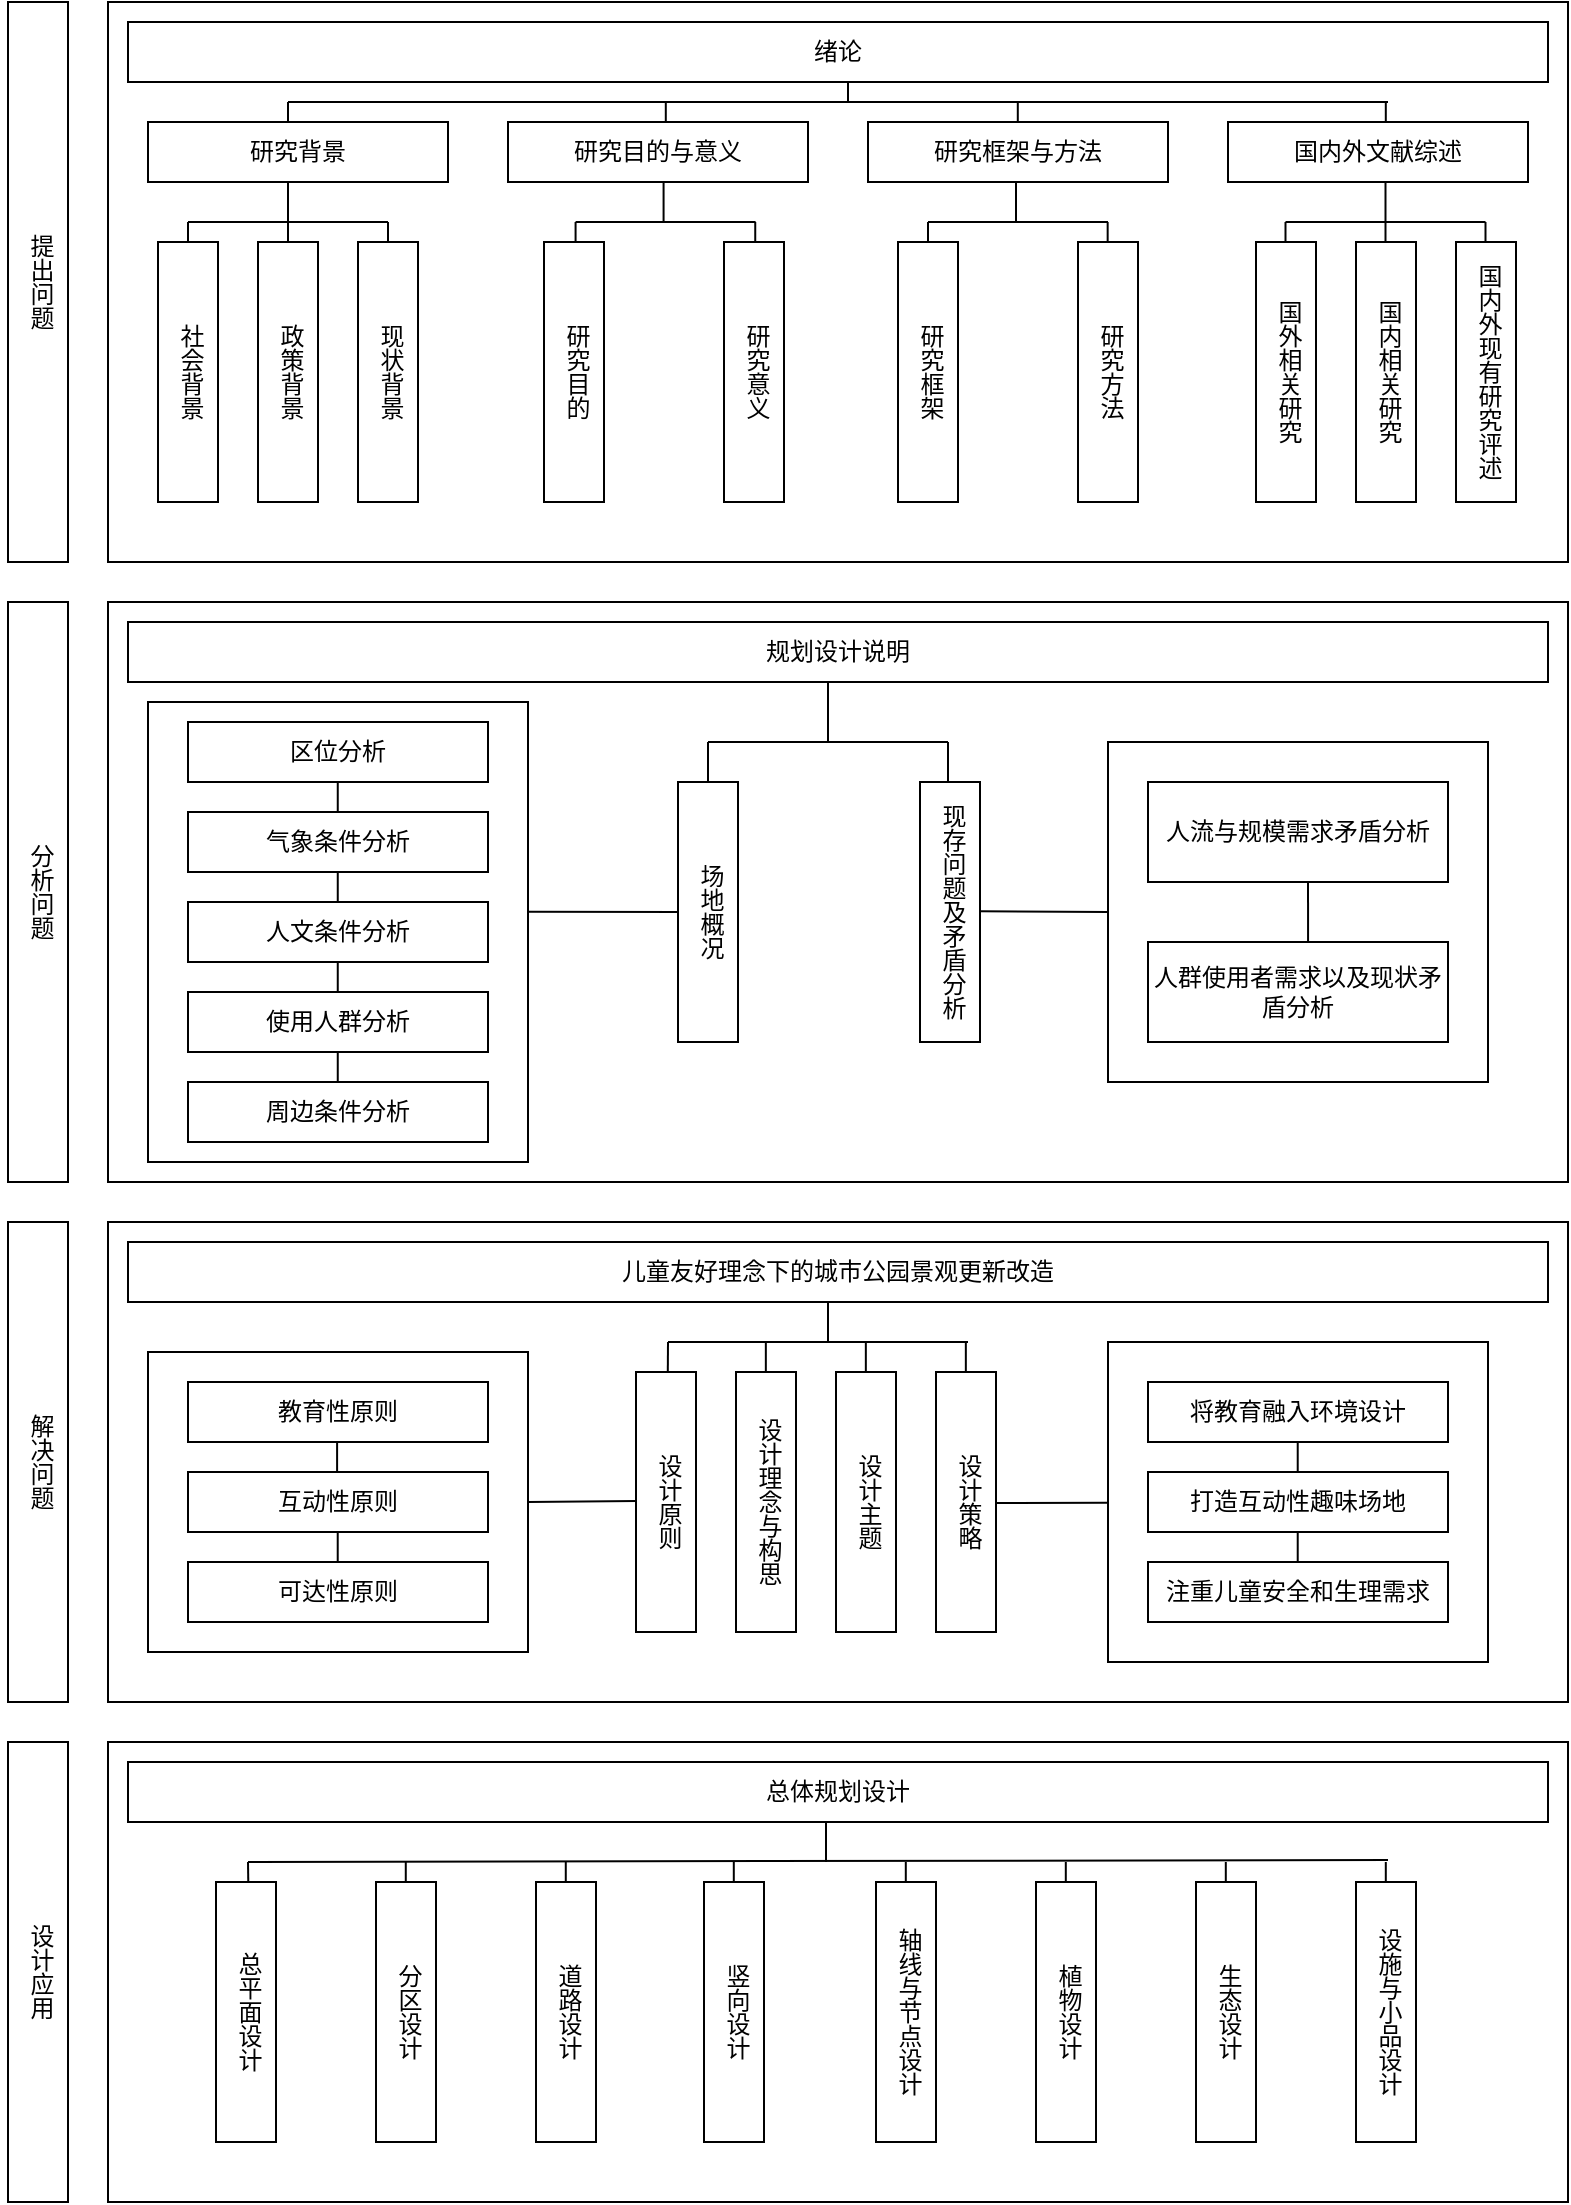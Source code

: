 <mxfile version="24.4.0" type="github">
  <diagram name="第 1 页" id="PGdJFcqWluzx-1N40bFZ">
    <mxGraphModel dx="1635" dy="1147" grid="1" gridSize="10" guides="1" tooltips="1" connect="0" arrows="0" fold="1" page="1" pageScale="1" pageWidth="827" pageHeight="1169" math="0" shadow="0">
      <root>
        <mxCell id="0" />
        <mxCell id="1" parent="0" />
        <mxCell id="4JssBgyCznE4-cOEd2yI-1" value="" style="rounded=0;whiteSpace=wrap;html=1;movable=0;resizable=0;rotatable=0;deletable=0;editable=0;locked=1;connectable=0;" vertex="1" parent="1">
          <mxGeometry x="60" y="60" width="730" height="280" as="geometry" />
        </mxCell>
        <mxCell id="4JssBgyCznE4-cOEd2yI-2" value="&lt;p style=&quot;line-height: 120%;&quot;&gt;&lt;font style=&quot;font-size: 12px;&quot;&gt;提出问题&lt;/font&gt;&lt;/p&gt;" style="rounded=0;whiteSpace=wrap;html=1;textDirection=vertical-rl;" vertex="1" parent="1">
          <mxGeometry x="10" y="60" width="30" height="280" as="geometry" />
        </mxCell>
        <mxCell id="4JssBgyCznE4-cOEd2yI-3" value="绪论" style="rounded=0;whiteSpace=wrap;html=1;" vertex="1" parent="1">
          <mxGeometry x="70" y="70" width="710" height="30" as="geometry" />
        </mxCell>
        <mxCell id="4JssBgyCznE4-cOEd2yI-4" value="研究框架与方法" style="rounded=0;whiteSpace=wrap;html=1;" vertex="1" parent="1">
          <mxGeometry x="440" y="120" width="150" height="30" as="geometry" />
        </mxCell>
        <mxCell id="4JssBgyCznE4-cOEd2yI-5" value="研究背景" style="rounded=0;whiteSpace=wrap;html=1;" vertex="1" parent="1">
          <mxGeometry x="80" y="120" width="150" height="30" as="geometry" />
        </mxCell>
        <mxCell id="4JssBgyCznE4-cOEd2yI-6" value="研究目的与意义" style="rounded=0;whiteSpace=wrap;html=1;" vertex="1" parent="1">
          <mxGeometry x="260" y="120" width="150" height="30" as="geometry" />
        </mxCell>
        <mxCell id="4JssBgyCznE4-cOEd2yI-7" value="国内外文献综述" style="rounded=0;whiteSpace=wrap;html=1;" vertex="1" parent="1">
          <mxGeometry x="620" y="120" width="150" height="30" as="geometry" />
        </mxCell>
        <mxCell id="4JssBgyCznE4-cOEd2yI-8" value="社会背景" style="rounded=0;whiteSpace=wrap;html=1;textDirection=vertical-rl;" vertex="1" parent="1">
          <mxGeometry x="85" y="180" width="30" height="130" as="geometry" />
        </mxCell>
        <mxCell id="4JssBgyCznE4-cOEd2yI-9" value="政策背景" style="rounded=0;whiteSpace=wrap;html=1;textDirection=vertical-rl;" vertex="1" parent="1">
          <mxGeometry x="135" y="180" width="30" height="130" as="geometry" />
        </mxCell>
        <mxCell id="4JssBgyCznE4-cOEd2yI-10" value="现状背景" style="rounded=0;whiteSpace=wrap;html=1;textDirection=vertical-rl;" vertex="1" parent="1">
          <mxGeometry x="185" y="180" width="30" height="130" as="geometry" />
        </mxCell>
        <mxCell id="4JssBgyCznE4-cOEd2yI-11" value="研究目的" style="rounded=0;whiteSpace=wrap;html=1;textDirection=vertical-rl;" vertex="1" parent="1">
          <mxGeometry x="278" y="180" width="30" height="130" as="geometry" />
        </mxCell>
        <mxCell id="4JssBgyCznE4-cOEd2yI-12" value="研究意义" style="rounded=0;whiteSpace=wrap;html=1;textDirection=vertical-rl;" vertex="1" parent="1">
          <mxGeometry x="368" y="180" width="30" height="130" as="geometry" />
        </mxCell>
        <mxCell id="4JssBgyCznE4-cOEd2yI-13" value="研究框架" style="rounded=0;whiteSpace=wrap;html=1;textDirection=vertical-rl;" vertex="1" parent="1">
          <mxGeometry x="455" y="180" width="30" height="130" as="geometry" />
        </mxCell>
        <mxCell id="4JssBgyCznE4-cOEd2yI-14" value="研究方法" style="rounded=0;whiteSpace=wrap;html=1;textDirection=vertical-rl;" vertex="1" parent="1">
          <mxGeometry x="545" y="180" width="30" height="130" as="geometry" />
        </mxCell>
        <mxCell id="4JssBgyCznE4-cOEd2yI-15" value="国外相关研究" style="rounded=0;whiteSpace=wrap;html=1;textDirection=vertical-rl;" vertex="1" parent="1">
          <mxGeometry x="634" y="180" width="30" height="130" as="geometry" />
        </mxCell>
        <mxCell id="4JssBgyCznE4-cOEd2yI-16" value="国内相关研究" style="rounded=0;whiteSpace=wrap;html=1;textDirection=vertical-rl;" vertex="1" parent="1">
          <mxGeometry x="684" y="180" width="30" height="130" as="geometry" />
        </mxCell>
        <mxCell id="4JssBgyCznE4-cOEd2yI-17" value="国内外现有研究评述" style="rounded=0;whiteSpace=wrap;html=1;textDirection=vertical-rl;" vertex="1" parent="1">
          <mxGeometry x="734" y="180" width="30" height="130" as="geometry" />
        </mxCell>
        <mxCell id="4JssBgyCznE4-cOEd2yI-18" value="" style="rounded=0;whiteSpace=wrap;html=1;movable=1;resizable=1;rotatable=1;deletable=1;editable=1;locked=0;connectable=1;" vertex="1" parent="1">
          <mxGeometry x="60" y="360" width="730" height="290" as="geometry" />
        </mxCell>
        <mxCell id="4JssBgyCznE4-cOEd2yI-19" value="&lt;p style=&quot;line-height: 120%;&quot;&gt;&lt;font style=&quot;font-size: 12px;&quot;&gt;分析问题&lt;/font&gt;&lt;/p&gt;" style="rounded=0;whiteSpace=wrap;html=1;textDirection=vertical-rl;" vertex="1" parent="1">
          <mxGeometry x="10" y="360" width="30" height="290" as="geometry" />
        </mxCell>
        <mxCell id="4JssBgyCznE4-cOEd2yI-20" value="规划设计说明" style="rounded=0;whiteSpace=wrap;html=1;" vertex="1" parent="1">
          <mxGeometry x="70" y="370" width="710" height="30" as="geometry" />
        </mxCell>
        <mxCell id="4JssBgyCznE4-cOEd2yI-41" value="" style="rounded=0;whiteSpace=wrap;html=1;movable=0;resizable=0;rotatable=0;deletable=0;editable=0;locked=1;connectable=0;" vertex="1" parent="1">
          <mxGeometry x="560" y="430" width="190" height="170" as="geometry" />
        </mxCell>
        <mxCell id="4JssBgyCznE4-cOEd2yI-21" value="人群使用者需求以及现状矛盾分析" style="rounded=0;whiteSpace=wrap;html=1;" vertex="1" parent="1">
          <mxGeometry x="580" y="530" width="150" height="50" as="geometry" />
        </mxCell>
        <mxCell id="4JssBgyCznE4-cOEd2yI-42" value="" style="rounded=0;whiteSpace=wrap;html=1;movable=1;resizable=1;rotatable=1;deletable=1;editable=1;locked=0;connectable=1;" vertex="1" parent="1">
          <mxGeometry x="80" y="410" width="190" height="230" as="geometry" />
        </mxCell>
        <mxCell id="4JssBgyCznE4-cOEd2yI-22" value="区位分析&lt;span style=&quot;color: rgba(0, 0, 0, 0); font-family: monospace; font-size: 0px; text-align: start; text-wrap: nowrap;&quot;&gt;%3CmxGraphModel%3E%3Croot%3E%3CmxCell%20id%3D%220%22%2F%3E%3CmxCell%20id%3D%221%22%20parent%3D%220%22%2F%3E%3CmxCell%20id%3D%222%22%20value%3D%22%E7%A0%94%E7%A9%B6%E8%83%8C%E6%99%AF%22%20style%3D%22rounded%3D0%3BwhiteSpace%3Dwrap%3Bhtml%3D1%3B%22%20vertex%3D%221%22%20parent%3D%221%22%3E%3CmxGeometry%20x%3D%2280%22%20y%3D%22420%22%20width%3D%22150%22%20height%3D%2230%22%20as%3D%22geometry%22%2F%3E%3C%2FmxCell%3E%3C%2Froot%3E%3C%2FmxGraphModel%3E&lt;/span&gt;" style="rounded=0;whiteSpace=wrap;html=1;" vertex="1" parent="1">
          <mxGeometry x="100" y="420" width="150" height="30" as="geometry" />
        </mxCell>
        <mxCell id="4JssBgyCznE4-cOEd2yI-29" value="场地概况" style="rounded=0;whiteSpace=wrap;html=1;textDirection=vertical-rl;" vertex="1" parent="1">
          <mxGeometry x="345" y="450" width="30" height="130" as="geometry" />
        </mxCell>
        <mxCell id="4JssBgyCznE4-cOEd2yI-30" value="现存问题及矛盾分析" style="rounded=0;whiteSpace=wrap;html=1;textDirection=vertical-rl;" vertex="1" parent="1">
          <mxGeometry x="466" y="450" width="30" height="130" as="geometry" />
        </mxCell>
        <mxCell id="4JssBgyCznE4-cOEd2yI-35" value="人流与规模需求矛盾分析" style="rounded=0;whiteSpace=wrap;html=1;" vertex="1" parent="1">
          <mxGeometry x="580" y="450" width="150" height="50" as="geometry" />
        </mxCell>
        <mxCell id="4JssBgyCznE4-cOEd2yI-36" value="气象条件分析" style="rounded=0;whiteSpace=wrap;html=1;" vertex="1" parent="1">
          <mxGeometry x="100" y="465" width="150" height="30" as="geometry" />
        </mxCell>
        <mxCell id="4JssBgyCznE4-cOEd2yI-37" value="人文条件分析&lt;span style=&quot;color: rgba(0, 0, 0, 0); font-family: monospace; font-size: 0px; text-align: start; text-wrap: nowrap;&quot;&gt;%3CmxGraphModel%3E%3Croot%3E%3CmxCell%20id%3D%220%22%2F%3E%3CmxCell%20id%3D%221%22%20parent%3D%220%22%2F%3E%3CmxCell%20id%3D%222%22%20value%3D%22%E5%8C%BA%E4%BD%8D%E5%88%86%E6%9E%90%26lt%3Bspan%20style%3D%26quot%3Bcolor%3A%20rgba(0%2C%200%2C%200%2C%200)%3B%20font-family%3A%20monospace%3B%20font-size%3A%200px%3B%20text-align%3A%20start%3B%20text-wrap%3A%20nowrap%3B%26quot%3B%26gt%3B%253CmxGraphModel%253E%253Croot%253E%253CmxCell%2520id%253D%25220%2522%252F%253E%253CmxCell%2520id%253D%25221%2522%2520parent%253D%25220%2522%252F%253E%253CmxCell%2520id%253D%25222%2522%2520value%253D%2522%25E7%25A0%2594%25E7%25A9%25B6%25E8%2583%258C%25E6%2599%25AF%2522%2520style%253D%2522rounded%253D0%253BwhiteSpace%253Dwrap%253Bhtml%253D1%253B%2522%2520vertex%253D%25221%2522%2520parent%253D%25221%2522%253E%253CmxGeometry%2520x%253D%252280%2522%2520y%253D%2522420%2522%2520width%253D%2522150%2522%2520height%253D%252230%2522%2520as%253D%2522geometry%2522%252F%253E%253C%252FmxCell%253E%253C%252Froot%253E%253C%252FmxGraphModel%253E%26lt%3B%2Fspan%26gt%3B%22%20style%3D%22rounded%3D0%3BwhiteSpace%3Dwrap%3Bhtml%3D1%3B%22%20vertex%3D%221%22%20parent%3D%221%22%3E%3CmxGeometry%20x%3D%22100%22%20y%3D%22440%22%20width%3D%22150%22%20height%3D%2230%22%20as%3D%22geometry%22%2F%3E%3C%2FmxCell%3E%3C%2Froot%3E%3C%2FmxGraphModel%3E&lt;/span&gt;" style="rounded=0;whiteSpace=wrap;html=1;" vertex="1" parent="1">
          <mxGeometry x="100" y="510" width="150" height="30" as="geometry" />
        </mxCell>
        <mxCell id="4JssBgyCznE4-cOEd2yI-38" value="使用人群分析" style="rounded=0;whiteSpace=wrap;html=1;" vertex="1" parent="1">
          <mxGeometry x="100" y="555" width="150" height="30" as="geometry" />
        </mxCell>
        <mxCell id="4JssBgyCznE4-cOEd2yI-39" value="周边条件分析" style="rounded=0;whiteSpace=wrap;html=1;" vertex="1" parent="1">
          <mxGeometry x="100" y="600" width="150" height="30" as="geometry" />
        </mxCell>
        <mxCell id="4JssBgyCznE4-cOEd2yI-43" value="" style="rounded=0;whiteSpace=wrap;html=1;movable=1;resizable=1;rotatable=1;deletable=1;editable=1;locked=0;connectable=1;" vertex="1" parent="1">
          <mxGeometry x="60" y="670" width="730" height="240" as="geometry" />
        </mxCell>
        <mxCell id="4JssBgyCznE4-cOEd2yI-44" value="&lt;p style=&quot;line-height: 120%;&quot;&gt;&lt;font style=&quot;font-size: 12px;&quot;&gt;解决问题&lt;/font&gt;&lt;/p&gt;" style="rounded=0;whiteSpace=wrap;html=1;textDirection=vertical-rl;" vertex="1" parent="1">
          <mxGeometry x="10" y="670" width="30" height="240" as="geometry" />
        </mxCell>
        <mxCell id="4JssBgyCznE4-cOEd2yI-45" value="儿童友好理念下的城市公园景观更新改造" style="rounded=0;whiteSpace=wrap;html=1;" vertex="1" parent="1">
          <mxGeometry x="70" y="680" width="710" height="30" as="geometry" />
        </mxCell>
        <mxCell id="4JssBgyCznE4-cOEd2yI-46" value="" style="rounded=0;whiteSpace=wrap;html=1;movable=1;resizable=1;rotatable=1;deletable=1;editable=1;locked=0;connectable=1;" vertex="1" parent="1">
          <mxGeometry x="560" y="730" width="190" height="160" as="geometry" />
        </mxCell>
        <mxCell id="4JssBgyCznE4-cOEd2yI-47" value="打造互动性趣味场地" style="rounded=0;whiteSpace=wrap;html=1;" vertex="1" parent="1">
          <mxGeometry x="580" y="795" width="150" height="30" as="geometry" />
        </mxCell>
        <mxCell id="4JssBgyCznE4-cOEd2yI-48" value="" style="rounded=0;whiteSpace=wrap;html=1;movable=1;resizable=1;rotatable=1;deletable=1;editable=1;locked=0;connectable=1;" vertex="1" parent="1">
          <mxGeometry x="80" y="735" width="190" height="150" as="geometry" />
        </mxCell>
        <mxCell id="4JssBgyCznE4-cOEd2yI-49" value="教育性原则" style="rounded=0;whiteSpace=wrap;html=1;" vertex="1" parent="1">
          <mxGeometry x="100" y="750" width="150" height="30" as="geometry" />
        </mxCell>
        <mxCell id="4JssBgyCznE4-cOEd2yI-50" value="设计原则" style="rounded=0;whiteSpace=wrap;html=1;textDirection=vertical-rl;" vertex="1" parent="1">
          <mxGeometry x="324" y="745" width="30" height="130" as="geometry" />
        </mxCell>
        <mxCell id="4JssBgyCznE4-cOEd2yI-51" value="设计主题&lt;span style=&quot;color: rgba(0, 0, 0, 0); font-family: monospace; font-size: 0px; text-align: start; text-wrap: nowrap;&quot;&gt;%3CmxGraphModel%3E%3Croot%3E%3CmxCell%20id%3D%220%22%2F%3E%3CmxCell%20id%3D%221%22%20parent%3D%220%22%2F%3E%3CmxCell%20id%3D%222%22%20value%3D%22%E8%AE%BE%E8%AE%A1%E5%8E%9F%E5%88%99%22%20style%3D%22rounded%3D0%3BwhiteSpace%3Dwrap%3Bhtml%3D1%3BtextDirection%3Dvertical-rl%3B%22%20vertex%3D%221%22%20parent%3D%221%22%3E%3CmxGeometry%20x%3D%22310%22%20y%3D%22780%22%20width%3D%2230%22%20height%3D%22130%22%20as%3D%22geometry%22%2F%3E%3C%2FmxCell%3E%3C%2Froot%3E%3C%2FmxGraphModel%3E&lt;/span&gt;" style="rounded=0;whiteSpace=wrap;html=1;textDirection=vertical-rl;" vertex="1" parent="1">
          <mxGeometry x="424" y="745" width="30" height="130" as="geometry" />
        </mxCell>
        <mxCell id="4JssBgyCznE4-cOEd2yI-52" value="将教育融入环境设计" style="rounded=0;whiteSpace=wrap;html=1;" vertex="1" parent="1">
          <mxGeometry x="580" y="750" width="150" height="30" as="geometry" />
        </mxCell>
        <mxCell id="4JssBgyCznE4-cOEd2yI-53" value="互动性原则" style="rounded=0;whiteSpace=wrap;html=1;" vertex="1" parent="1">
          <mxGeometry x="100" y="795" width="150" height="30" as="geometry" />
        </mxCell>
        <mxCell id="4JssBgyCznE4-cOEd2yI-54" value="可达性原则" style="rounded=0;whiteSpace=wrap;html=1;" vertex="1" parent="1">
          <mxGeometry x="100" y="840" width="150" height="30" as="geometry" />
        </mxCell>
        <mxCell id="4JssBgyCznE4-cOEd2yI-57" value="设计理念与构思" style="rounded=0;whiteSpace=wrap;html=1;textDirection=vertical-rl;" vertex="1" parent="1">
          <mxGeometry x="374" y="745" width="30" height="130" as="geometry" />
        </mxCell>
        <mxCell id="4JssBgyCznE4-cOEd2yI-58" value="设计策略" style="rounded=0;whiteSpace=wrap;html=1;textDirection=vertical-rl;" vertex="1" parent="1">
          <mxGeometry x="474" y="745" width="30" height="130" as="geometry" />
        </mxCell>
        <mxCell id="4JssBgyCznE4-cOEd2yI-59" value="注重儿童安全和生理需求" style="rounded=0;whiteSpace=wrap;html=1;" vertex="1" parent="1">
          <mxGeometry x="580" y="840" width="150" height="30" as="geometry" />
        </mxCell>
        <mxCell id="4JssBgyCznE4-cOEd2yI-60" value="" style="rounded=0;whiteSpace=wrap;html=1;movable=1;resizable=1;rotatable=1;deletable=1;editable=1;locked=0;connectable=1;" vertex="1" parent="1">
          <mxGeometry x="60" y="930" width="730" height="230" as="geometry" />
        </mxCell>
        <mxCell id="4JssBgyCznE4-cOEd2yI-61" value="&lt;p style=&quot;line-height: 120%;&quot;&gt;&lt;font style=&quot;font-size: 12px;&quot;&gt;设计应用&lt;/font&gt;&lt;/p&gt;" style="rounded=0;whiteSpace=wrap;html=1;textDirection=vertical-rl;" vertex="1" parent="1">
          <mxGeometry x="10" y="930" width="30" height="230" as="geometry" />
        </mxCell>
        <mxCell id="4JssBgyCznE4-cOEd2yI-62" value="总体规划设计" style="rounded=0;whiteSpace=wrap;html=1;" vertex="1" parent="1">
          <mxGeometry x="70" y="940" width="710" height="30" as="geometry" />
        </mxCell>
        <mxCell id="4JssBgyCznE4-cOEd2yI-67" value="总平面设计" style="rounded=0;whiteSpace=wrap;html=1;textDirection=vertical-rl;" vertex="1" parent="1">
          <mxGeometry x="114" y="1000" width="30" height="130" as="geometry" />
        </mxCell>
        <mxCell id="4JssBgyCznE4-cOEd2yI-68" value="道路设计" style="rounded=0;whiteSpace=wrap;html=1;textDirection=vertical-rl;" vertex="1" parent="1">
          <mxGeometry x="274" y="1000" width="30" height="130" as="geometry" />
        </mxCell>
        <mxCell id="4JssBgyCznE4-cOEd2yI-72" value="分区设计" style="rounded=0;whiteSpace=wrap;html=1;textDirection=vertical-rl;" vertex="1" parent="1">
          <mxGeometry x="194" y="1000" width="30" height="130" as="geometry" />
        </mxCell>
        <mxCell id="4JssBgyCznE4-cOEd2yI-73" value="竖向设计&lt;span style=&quot;color: rgba(0, 0, 0, 0); font-family: monospace; font-size: 0px; text-align: start; text-wrap: nowrap;&quot;&gt;%3CmxGraphModel%3E%3Croot%3E%3CmxCell%20id%3D%220%22%2F%3E%3CmxCell%20id%3D%221%22%20parent%3D%220%22%2F%3E%3CmxCell%20id%3D%222%22%20value%3D%22%22%20style%3D%22rounded%3D0%3BwhiteSpace%3Dwrap%3Bhtml%3D1%3B%22%20vertex%3D%221%22%20parent%3D%221%22%3E%3CmxGeometry%20x%3D%2260%22%20y%3D%22680%22%20width%3D%22730%22%20height%3D%22240%22%20as%3D%22geometry%22%2F%3E%3C%2FmxCell%3E%3CmxCell%20id%3D%223%22%20value%3D%22%26lt%3Bp%20style%3D%26quot%3Bline-height%3A%20120%25%3B%26quot%3B%26gt%3B%26lt%3Bfont%20style%3D%26quot%3Bfont-size%3A%2012px%3B%26quot%3B%26gt%3B%E8%A7%A3%E5%86%B3%E9%97%AE%E9%A2%98%26lt%3B%2Ffont%26gt%3B%26lt%3B%2Fp%26gt%3B%22%20style%3D%22rounded%3D0%3BwhiteSpace%3Dwrap%3Bhtml%3D1%3BtextDirection%3Dvertical-rl%3B%22%20vertex%3D%221%22%20parent%3D%221%22%3E%3CmxGeometry%20x%3D%2210%22%20y%3D%22680%22%20width%3D%2230%22%20height%3D%22240%22%20as%3D%22geometry%22%2F%3E%3C%2FmxCell%3E%3CmxCell%20id%3D%224%22%20value%3D%22%E5%84%BF%E7%AB%A5%E5%8F%8B%E5%A5%BD%E7%90%86%E5%BF%B5%E4%B8%8B%E7%9A%84%E5%9F%8E%E5%B8%82%E5%85%AC%E5%9B%AD%E6%99%AF%E8%A7%82%E6%9B%B4%E6%96%B0%E6%94%B9%E9%80%A0%22%20style%3D%22rounded%3D0%3BwhiteSpace%3Dwrap%3Bhtml%3D1%3B%22%20vertex%3D%221%22%20parent%3D%221%22%3E%3CmxGeometry%20x%3D%2270%22%20y%3D%22690%22%20width%3D%22710%22%20height%3D%2230%22%20as%3D%22geometry%22%2F%3E%3C%2FmxCell%3E%3CmxCell%20id%3D%225%22%20value%3D%22%22%20style%3D%22rounded%3D0%3BwhiteSpace%3Dwrap%3Bhtml%3D1%3B%22%20vertex%3D%221%22%20parent%3D%221%22%3E%3CmxGeometry%20x%3D%22560%22%20y%3D%22740%22%20width%3D%22190%22%20height%3D%22160%22%20as%3D%22geometry%22%2F%3E%3C%2FmxCell%3E%3CmxCell%20id%3D%226%22%20value%3D%22%E6%89%93%E9%80%A0%E4%BA%92%E5%8A%A8%E6%80%A7%E8%B6%A3%E5%91%B3%E5%9C%BA%E5%9C%B0%22%20style%3D%22rounded%3D0%3BwhiteSpace%3Dwrap%3Bhtml%3D1%3B%22%20vertex%3D%221%22%20parent%3D%221%22%3E%3CmxGeometry%20x%3D%22580%22%20y%3D%22805%22%20width%3D%22150%22%20height%3D%2230%22%20as%3D%22geometry%22%2F%3E%3C%2FmxCell%3E%3CmxCell%20id%3D%227%22%20value%3D%22%22%20style%3D%22rounded%3D0%3BwhiteSpace%3Dwrap%3Bhtml%3D1%3B%22%20vertex%3D%221%22%20parent%3D%221%22%3E%3CmxGeometry%20x%3D%2280%22%20y%3D%22745%22%20width%3D%22190%22%20height%3D%22150%22%20as%3D%22geometry%22%2F%3E%3C%2FmxCell%3E%3CmxCell%20id%3D%228%22%20value%3D%22%E6%95%99%E8%82%B2%E6%80%A7%E5%8E%9F%E5%88%99%22%20style%3D%22rounded%3D0%3BwhiteSpace%3Dwrap%3Bhtml%3D1%3B%22%20vertex%3D%221%22%20parent%3D%221%22%3E%3CmxGeometry%20x%3D%22100%22%20y%3D%22760%22%20width%3D%22150%22%20height%3D%2230%22%20as%3D%22geometry%22%2F%3E%3C%2FmxCell%3E%3CmxCell%20id%3D%229%22%20value%3D%22%E8%AE%BE%E8%AE%A1%E5%8E%9F%E5%88%99%22%20style%3D%22rounded%3D0%3BwhiteSpace%3Dwrap%3Bhtml%3D1%3BtextDirection%3Dvertical-rl%3B%22%20vertex%3D%221%22%20parent%3D%221%22%3E%3CmxGeometry%20x%3D%22324%22%20y%3D%22755%22%20width%3D%2230%22%20height%3D%22130%22%20as%3D%22geometry%22%2F%3E%3C%2FmxCell%3E%3CmxCell%20id%3D%2210%22%20value%3D%22%E8%AE%BE%E8%AE%A1%E4%B8%BB%E9%A2%98%26lt%3Bspan%20style%3D%26quot%3Bcolor%3A%20rgba(0%2C%200%2C%200%2C%200)%3B%20font-family%3A%20monospace%3B%20font-size%3A%200px%3B%20text-align%3A%20start%3B%20text-wrap%3A%20nowrap%3B%26quot%3B%26gt%3B%253CmxGraphModel%253E%253Croot%253E%253CmxCell%2520id%253D%25220%2522%252F%253E%253CmxCell%2520id%253D%25221%2522%2520parent%253D%25220%2522%252F%253E%253CmxCell%2520id%253D%25222%2522%2520value%253D%2522%25E8%25AE%25BE%25E8%25AE%25A1%25E5%258E%259F%25E5%2588%2599%2522%2520style%253D%2522rounded%253D0%253BwhiteSpace%253Dwrap%253Bhtml%253D1%253BtextDirection%253Dvertical-rl%253B%2522%2520vertex%253D%25221%2522%2520parent%253D%25221%2522%253E%253CmxGeometry%2520x%253D%2522310%2522%2520y%253D%2522780%2522%2520width%253D%252230%2522%2520height%253D%2522130%2522%2520as%253D%2522geometry%2522%252F%253E%253C%252FmxCell%253E%253C%252Froot%253E%253C%252FmxGraphModel%253E%26lt%3B%2Fspan%26gt%3B%22%20style%3D%22rounded%3D0%3BwhiteSpace%3Dwrap%3Bhtml%3D1%3BtextDirection%3Dvertical-rl%3B%22%20vertex%3D%221%22%20parent%3D%221%22%3E%3CmxGeometry%20x%3D%22424%22%20y%3D%22755%22%20width%3D%2230%22%20height%3D%22130%22%20as%3D%22geometry%22%2F%3E%3C%2FmxCell%3E%3CmxCell%20id%3D%2211%22%20value%3D%22%E5%B0%86%E6%95%99%E8%82%B2%E8%9E%8D%E5%85%A5%E7%8E%AF%E5%A2%83%E8%AE%BE%E8%AE%A1%22%20style%3D%22rounded%3D0%3BwhiteSpace%3Dwrap%3Bhtml%3D1%3B%22%20vertex%3D%221%22%20parent%3D%221%22%3E%3CmxGeometry%20x%3D%22580%22%20y%3D%22760%22%20width%3D%22150%22%20height%3D%2230%22%20as%3D%22geometry%22%2F%3E%3C%2FmxCell%3E%3CmxCell%20id%3D%2212%22%20value%3D%22%E4%BA%92%E5%8A%A8%E6%80%A7%E5%8E%9F%E5%88%99%22%20style%3D%22rounded%3D0%3BwhiteSpace%3Dwrap%3Bhtml%3D1%3B%22%20vertex%3D%221%22%20parent%3D%221%22%3E%3CmxGeometry%20x%3D%22100%22%20y%3D%22805%22%20width%3D%22150%22%20height%3D%2230%22%20as%3D%22geometry%22%2F%3E%3C%2FmxCell%3E%3CmxCell%20id%3D%2213%22%20value%3D%22%E5%8F%AF%E8%BE%BE%E6%80%A7%E5%8E%9F%E5%88%99%22%20style%3D%22rounded%3D0%3BwhiteSpace%3Dwrap%3Bhtml%3D1%3B%22%20vertex%3D%221%22%20parent%3D%221%22%3E%3CmxGeometry%20x%3D%22100%22%20y%3D%22850%22%20width%3D%22150%22%20height%3D%2230%22%20as%3D%22geometry%22%2F%3E%3C%2FmxCell%3E%3CmxCell%20id%3D%2214%22%20value%3D%22%E8%AE%BE%E8%AE%A1%E7%90%86%E5%BF%B5%E4%B8%8E%E6%9E%84%E6%80%9D%22%20style%3D%22rounded%3D0%3BwhiteSpace%3Dwrap%3Bhtml%3D1%3BtextDirection%3Dvertical-rl%3B%22%20vertex%3D%221%22%20parent%3D%221%22%3E%3CmxGeometry%20x%3D%22374%22%20y%3D%22755%22%20width%3D%2230%22%20height%3D%22130%22%20as%3D%22geometry%22%2F%3E%3C%2FmxCell%3E%3CmxCell%20id%3D%2215%22%20value%3D%22%E8%AE%BE%E8%AE%A1%E7%AD%96%E7%95%A5%22%20style%3D%22rounded%3D0%3BwhiteSpace%3Dwrap%3Bhtml%3D1%3BtextDirection%3Dvertical-rl%3B%22%20vertex%3D%221%22%20parent%3D%221%22%3E%3CmxGeometry%20x%3D%22474%22%20y%3D%22755%22%20width%3D%2230%22%20height%3D%22130%22%20as%3D%22geometry%22%2F%3E%3C%2FmxCell%3E%3CmxCell%20id%3D%2216%22%20value%3D%22%E6%B3%A8%E9%87%8D%E5%84%BF%E7%AB%A5%E5%AE%89%E5%85%A8%E5%92%8C%E7%94%9F%E7%90%86%E9%9C%80%E6%B1%82%22%20style%3D%22rounded%3D0%3BwhiteSpace%3Dwrap%3Bhtml%3D1%3B%22%20vertex%3D%221%22%20parent%3D%221%22%3E%3CmxGeometry%20x%3D%22580%22%20y%3D%22850%22%20width%3D%22150%22%20height%3D%2230%22%20as%3D%22geometry%22%2F%3E%3C%2FmxCell%3E%3C%2Froot%3E%3C%2FmxGraphModel%3E&lt;/span&gt;" style="rounded=0;whiteSpace=wrap;html=1;textDirection=vertical-rl;" vertex="1" parent="1">
          <mxGeometry x="358" y="1000" width="30" height="130" as="geometry" />
        </mxCell>
        <mxCell id="4JssBgyCznE4-cOEd2yI-90" value="轴线与节点设计" style="rounded=0;whiteSpace=wrap;html=1;textDirection=vertical-rl;" vertex="1" parent="1">
          <mxGeometry x="444" y="1000" width="30" height="130" as="geometry" />
        </mxCell>
        <mxCell id="4JssBgyCznE4-cOEd2yI-91" value="植物设计" style="rounded=0;whiteSpace=wrap;html=1;textDirection=vertical-rl;" vertex="1" parent="1">
          <mxGeometry x="524" y="1000" width="30" height="130" as="geometry" />
        </mxCell>
        <mxCell id="4JssBgyCznE4-cOEd2yI-92" value="生态设计" style="rounded=0;whiteSpace=wrap;html=1;textDirection=vertical-rl;" vertex="1" parent="1">
          <mxGeometry x="604" y="1000" width="30" height="130" as="geometry" />
        </mxCell>
        <mxCell id="4JssBgyCznE4-cOEd2yI-93" value="设施与小品设计" style="rounded=0;whiteSpace=wrap;html=1;textDirection=vertical-rl;" vertex="1" parent="1">
          <mxGeometry x="684" y="1000" width="30" height="130" as="geometry" />
        </mxCell>
        <mxCell id="4JssBgyCznE4-cOEd2yI-100" value="" style="endArrow=none;html=1;rounded=0;" edge="1" parent="1">
          <mxGeometry width="50" height="50" relative="1" as="geometry">
            <mxPoint x="419" y="990" as="sourcePoint" />
            <mxPoint x="419" y="970" as="targetPoint" />
          </mxGeometry>
        </mxCell>
        <mxCell id="4JssBgyCznE4-cOEd2yI-101" value="" style="endArrow=none;html=1;rounded=0;" edge="1" parent="1">
          <mxGeometry width="50" height="50" relative="1" as="geometry">
            <mxPoint x="130" y="990" as="sourcePoint" />
            <mxPoint x="700" y="989" as="targetPoint" />
          </mxGeometry>
        </mxCell>
        <mxCell id="4JssBgyCznE4-cOEd2yI-102" value="" style="endArrow=none;html=1;rounded=0;exitX=0.538;exitY=0;exitDx=0;exitDy=0;exitPerimeter=0;" edge="1" parent="1" source="4JssBgyCznE4-cOEd2yI-67">
          <mxGeometry width="50" height="50" relative="1" as="geometry">
            <mxPoint x="80" y="1040" as="sourcePoint" />
            <mxPoint x="130" y="990" as="targetPoint" />
          </mxGeometry>
        </mxCell>
        <mxCell id="4JssBgyCznE4-cOEd2yI-103" value="" style="endArrow=none;html=1;rounded=0;exitX=0.538;exitY=0;exitDx=0;exitDy=0;exitPerimeter=0;" edge="1" parent="1">
          <mxGeometry width="50" height="50" relative="1" as="geometry">
            <mxPoint x="208.89" y="1000" as="sourcePoint" />
            <mxPoint x="208.89" y="990" as="targetPoint" />
          </mxGeometry>
        </mxCell>
        <mxCell id="4JssBgyCznE4-cOEd2yI-104" value="" style="endArrow=none;html=1;rounded=0;exitX=0.538;exitY=0;exitDx=0;exitDy=0;exitPerimeter=0;" edge="1" parent="1">
          <mxGeometry width="50" height="50" relative="1" as="geometry">
            <mxPoint x="288.89" y="1000" as="sourcePoint" />
            <mxPoint x="288.89" y="990" as="targetPoint" />
          </mxGeometry>
        </mxCell>
        <mxCell id="4JssBgyCznE4-cOEd2yI-106" value="" style="endArrow=none;html=1;rounded=0;exitX=0.538;exitY=0;exitDx=0;exitDy=0;exitPerimeter=0;" edge="1" parent="1">
          <mxGeometry width="50" height="50" relative="1" as="geometry">
            <mxPoint x="372.9" y="1000" as="sourcePoint" />
            <mxPoint x="372.9" y="990" as="targetPoint" />
          </mxGeometry>
        </mxCell>
        <mxCell id="4JssBgyCznE4-cOEd2yI-107" value="" style="endArrow=none;html=1;rounded=0;exitX=0.538;exitY=0;exitDx=0;exitDy=0;exitPerimeter=0;" edge="1" parent="1">
          <mxGeometry width="50" height="50" relative="1" as="geometry">
            <mxPoint x="458.9" y="1000" as="sourcePoint" />
            <mxPoint x="458.9" y="990" as="targetPoint" />
          </mxGeometry>
        </mxCell>
        <mxCell id="4JssBgyCznE4-cOEd2yI-108" value="" style="endArrow=none;html=1;rounded=0;exitX=0.538;exitY=0;exitDx=0;exitDy=0;exitPerimeter=0;" edge="1" parent="1">
          <mxGeometry width="50" height="50" relative="1" as="geometry">
            <mxPoint x="538.9" y="1000" as="sourcePoint" />
            <mxPoint x="538.9" y="990" as="targetPoint" />
          </mxGeometry>
        </mxCell>
        <mxCell id="4JssBgyCznE4-cOEd2yI-109" value="" style="endArrow=none;html=1;rounded=0;exitX=0.538;exitY=0;exitDx=0;exitDy=0;exitPerimeter=0;" edge="1" parent="1">
          <mxGeometry width="50" height="50" relative="1" as="geometry">
            <mxPoint x="618.9" y="1000" as="sourcePoint" />
            <mxPoint x="618.9" y="990" as="targetPoint" />
          </mxGeometry>
        </mxCell>
        <mxCell id="4JssBgyCznE4-cOEd2yI-110" value="" style="endArrow=none;html=1;rounded=0;exitX=0.538;exitY=0;exitDx=0;exitDy=0;exitPerimeter=0;" edge="1" parent="1">
          <mxGeometry width="50" height="50" relative="1" as="geometry">
            <mxPoint x="698.9" y="1000" as="sourcePoint" />
            <mxPoint x="698.9" y="990" as="targetPoint" />
          </mxGeometry>
        </mxCell>
        <mxCell id="4JssBgyCznE4-cOEd2yI-112" value="" style="endArrow=none;html=1;rounded=0;" edge="1" parent="1">
          <mxGeometry width="50" height="50" relative="1" as="geometry">
            <mxPoint x="420" y="730" as="sourcePoint" />
            <mxPoint x="420" y="710" as="targetPoint" />
          </mxGeometry>
        </mxCell>
        <mxCell id="4JssBgyCznE4-cOEd2yI-113" value="" style="endArrow=none;html=1;rounded=0;" edge="1" parent="1">
          <mxGeometry width="50" height="50" relative="1" as="geometry">
            <mxPoint x="340" y="730" as="sourcePoint" />
            <mxPoint x="490" y="730" as="targetPoint" />
          </mxGeometry>
        </mxCell>
        <mxCell id="4JssBgyCznE4-cOEd2yI-114" value="" style="endArrow=none;html=1;rounded=0;exitX=0.53;exitY=0.001;exitDx=0;exitDy=0;exitPerimeter=0;" edge="1" parent="1" source="4JssBgyCznE4-cOEd2yI-50">
          <mxGeometry width="50" height="50" relative="1" as="geometry">
            <mxPoint x="340" y="740" as="sourcePoint" />
            <mxPoint x="340" y="730" as="targetPoint" />
          </mxGeometry>
        </mxCell>
        <mxCell id="4JssBgyCznE4-cOEd2yI-115" value="" style="endArrow=none;html=1;rounded=0;exitX=0.53;exitY=0.001;exitDx=0;exitDy=0;exitPerimeter=0;" edge="1" parent="1">
          <mxGeometry width="50" height="50" relative="1" as="geometry">
            <mxPoint x="388.92" y="745" as="sourcePoint" />
            <mxPoint x="388.92" y="730" as="targetPoint" />
          </mxGeometry>
        </mxCell>
        <mxCell id="4JssBgyCznE4-cOEd2yI-116" value="" style="endArrow=none;html=1;rounded=0;exitX=0.53;exitY=0.001;exitDx=0;exitDy=0;exitPerimeter=0;" edge="1" parent="1">
          <mxGeometry width="50" height="50" relative="1" as="geometry">
            <mxPoint x="438.92" y="745" as="sourcePoint" />
            <mxPoint x="438.92" y="730" as="targetPoint" />
          </mxGeometry>
        </mxCell>
        <mxCell id="4JssBgyCznE4-cOEd2yI-117" value="" style="endArrow=none;html=1;rounded=0;exitX=0.53;exitY=0.001;exitDx=0;exitDy=0;exitPerimeter=0;" edge="1" parent="1">
          <mxGeometry width="50" height="50" relative="1" as="geometry">
            <mxPoint x="488.92" y="745" as="sourcePoint" />
            <mxPoint x="488.92" y="730" as="targetPoint" />
          </mxGeometry>
        </mxCell>
        <mxCell id="4JssBgyCznE4-cOEd2yI-118" value="" style="endArrow=none;html=1;rounded=0;exitX=1;exitY=0.5;exitDx=0;exitDy=0;exitPerimeter=0;entryX=0.014;entryY=0.496;entryDx=0;entryDy=0;entryPerimeter=0;" edge="1" parent="1" source="4JssBgyCznE4-cOEd2yI-48" target="4JssBgyCznE4-cOEd2yI-50">
          <mxGeometry width="50" height="50" relative="1" as="geometry">
            <mxPoint x="270" y="860" as="sourcePoint" />
            <mxPoint x="320" y="810" as="targetPoint" />
          </mxGeometry>
        </mxCell>
        <mxCell id="4JssBgyCznE4-cOEd2yI-119" value="" style="endArrow=none;html=1;rounded=0;exitX=1;exitY=0.5;exitDx=0;exitDy=0;exitPerimeter=0;" edge="1" parent="1" target="4JssBgyCznE4-cOEd2yI-46">
          <mxGeometry width="50" height="50" relative="1" as="geometry">
            <mxPoint x="504" y="810.5" as="sourcePoint" />
            <mxPoint x="558" y="809.5" as="targetPoint" />
          </mxGeometry>
        </mxCell>
        <mxCell id="4JssBgyCznE4-cOEd2yI-120" value="" style="endArrow=none;html=1;rounded=0;exitX=0.497;exitY=0.003;exitDx=0;exitDy=0;exitPerimeter=0;entryX=0.497;entryY=1.004;entryDx=0;entryDy=0;entryPerimeter=0;" edge="1" parent="1" source="4JssBgyCznE4-cOEd2yI-53" target="4JssBgyCznE4-cOEd2yI-49">
          <mxGeometry width="50" height="50" relative="1" as="geometry">
            <mxPoint x="120" y="830" as="sourcePoint" />
            <mxPoint x="175" y="780" as="targetPoint" />
          </mxGeometry>
        </mxCell>
        <mxCell id="4JssBgyCznE4-cOEd2yI-121" value="" style="endArrow=none;html=1;rounded=0;exitX=0.497;exitY=0.003;exitDx=0;exitDy=0;exitPerimeter=0;entryX=0.497;entryY=1.004;entryDx=0;entryDy=0;entryPerimeter=0;" edge="1" parent="1">
          <mxGeometry width="50" height="50" relative="1" as="geometry">
            <mxPoint x="174.86" y="840" as="sourcePoint" />
            <mxPoint x="174.86" y="825" as="targetPoint" />
          </mxGeometry>
        </mxCell>
        <mxCell id="4JssBgyCznE4-cOEd2yI-122" value="" style="endArrow=none;html=1;rounded=0;exitX=0.497;exitY=0.003;exitDx=0;exitDy=0;exitPerimeter=0;entryX=0.497;entryY=1.004;entryDx=0;entryDy=0;entryPerimeter=0;" edge="1" parent="1">
          <mxGeometry width="50" height="50" relative="1" as="geometry">
            <mxPoint x="654.86" y="795" as="sourcePoint" />
            <mxPoint x="654.86" y="780" as="targetPoint" />
          </mxGeometry>
        </mxCell>
        <mxCell id="4JssBgyCznE4-cOEd2yI-123" value="" style="endArrow=none;html=1;rounded=0;exitX=0.497;exitY=0.003;exitDx=0;exitDy=0;exitPerimeter=0;entryX=0.497;entryY=1.004;entryDx=0;entryDy=0;entryPerimeter=0;" edge="1" parent="1">
          <mxGeometry width="50" height="50" relative="1" as="geometry">
            <mxPoint x="654.86" y="840" as="sourcePoint" />
            <mxPoint x="654.86" y="825" as="targetPoint" />
          </mxGeometry>
        </mxCell>
        <mxCell id="4JssBgyCznE4-cOEd2yI-124" value="" style="endArrow=none;html=1;rounded=0;" edge="1" parent="1">
          <mxGeometry width="50" height="50" relative="1" as="geometry">
            <mxPoint x="420" y="430" as="sourcePoint" />
            <mxPoint x="420" y="400" as="targetPoint" />
          </mxGeometry>
        </mxCell>
        <mxCell id="4JssBgyCznE4-cOEd2yI-125" value="" style="endArrow=none;html=1;rounded=0;" edge="1" parent="1">
          <mxGeometry width="50" height="50" relative="1" as="geometry">
            <mxPoint x="360" y="430" as="sourcePoint" />
            <mxPoint x="480" y="430" as="targetPoint" />
          </mxGeometry>
        </mxCell>
        <mxCell id="4JssBgyCznE4-cOEd2yI-126" value="" style="endArrow=none;html=1;rounded=0;" edge="1" parent="1">
          <mxGeometry width="50" height="50" relative="1" as="geometry">
            <mxPoint x="360" y="450" as="sourcePoint" />
            <mxPoint x="360" y="430" as="targetPoint" />
          </mxGeometry>
        </mxCell>
        <mxCell id="4JssBgyCznE4-cOEd2yI-127" value="" style="endArrow=none;html=1;rounded=0;" edge="1" parent="1">
          <mxGeometry width="50" height="50" relative="1" as="geometry">
            <mxPoint x="480" y="450" as="sourcePoint" />
            <mxPoint x="480" y="430" as="targetPoint" />
          </mxGeometry>
        </mxCell>
        <mxCell id="4JssBgyCznE4-cOEd2yI-128" value="" style="endArrow=none;html=1;rounded=0;exitX=1.001;exitY=0.458;exitDx=0;exitDy=0;exitPerimeter=0;" edge="1" parent="1">
          <mxGeometry width="50" height="50" relative="1" as="geometry">
            <mxPoint x="270.19" y="514.92" as="sourcePoint" />
            <mxPoint x="345" y="515" as="targetPoint" />
          </mxGeometry>
        </mxCell>
        <mxCell id="4JssBgyCznE4-cOEd2yI-129" value="" style="endArrow=none;html=1;rounded=0;exitX=1.001;exitY=0.458;exitDx=0;exitDy=0;exitPerimeter=0;" edge="1" parent="1">
          <mxGeometry width="50" height="50" relative="1" as="geometry">
            <mxPoint x="496" y="514.66" as="sourcePoint" />
            <mxPoint x="560" y="515" as="targetPoint" />
          </mxGeometry>
        </mxCell>
        <mxCell id="4JssBgyCznE4-cOEd2yI-130" value="" style="endArrow=none;html=1;rounded=0;exitX=0.467;exitY=-0.002;exitDx=0;exitDy=0;exitPerimeter=0;" edge="1" parent="1">
          <mxGeometry width="50" height="50" relative="1" as="geometry">
            <mxPoint x="660.05" y="529.9" as="sourcePoint" />
            <mxPoint x="660" y="500" as="targetPoint" />
          </mxGeometry>
        </mxCell>
        <mxCell id="4JssBgyCznE4-cOEd2yI-131" value="" style="endArrow=none;html=1;rounded=0;exitX=0.537;exitY=0;exitDx=0;exitDy=0;exitPerimeter=0;entryX=0.537;entryY=0.992;entryDx=0;entryDy=0;entryPerimeter=0;" edge="1" parent="1">
          <mxGeometry width="50" height="50" relative="1" as="geometry">
            <mxPoint x="174.88" y="465.24" as="sourcePoint" />
            <mxPoint x="174.88" y="450" as="targetPoint" />
          </mxGeometry>
        </mxCell>
        <mxCell id="4JssBgyCznE4-cOEd2yI-133" value="" style="endArrow=none;html=1;rounded=0;exitX=0.537;exitY=0;exitDx=0;exitDy=0;exitPerimeter=0;entryX=0.537;entryY=0.992;entryDx=0;entryDy=0;entryPerimeter=0;" edge="1" parent="1">
          <mxGeometry width="50" height="50" relative="1" as="geometry">
            <mxPoint x="174.88" y="510.24" as="sourcePoint" />
            <mxPoint x="174.88" y="495" as="targetPoint" />
          </mxGeometry>
        </mxCell>
        <mxCell id="4JssBgyCznE4-cOEd2yI-134" value="" style="endArrow=none;html=1;rounded=0;exitX=0.537;exitY=0;exitDx=0;exitDy=0;exitPerimeter=0;entryX=0.537;entryY=0.992;entryDx=0;entryDy=0;entryPerimeter=0;" edge="1" parent="1">
          <mxGeometry width="50" height="50" relative="1" as="geometry">
            <mxPoint x="174.88" y="555.24" as="sourcePoint" />
            <mxPoint x="174.88" y="540" as="targetPoint" />
          </mxGeometry>
        </mxCell>
        <mxCell id="4JssBgyCznE4-cOEd2yI-135" value="" style="endArrow=none;html=1;rounded=0;exitX=0.537;exitY=0;exitDx=0;exitDy=0;exitPerimeter=0;entryX=0.537;entryY=0.992;entryDx=0;entryDy=0;entryPerimeter=0;" edge="1" parent="1">
          <mxGeometry width="50" height="50" relative="1" as="geometry">
            <mxPoint x="174.88" y="600.24" as="sourcePoint" />
            <mxPoint x="174.88" y="585" as="targetPoint" />
          </mxGeometry>
        </mxCell>
        <mxCell id="4JssBgyCznE4-cOEd2yI-136" value="" style="endArrow=none;html=1;rounded=0;" edge="1" parent="1">
          <mxGeometry width="50" height="50" relative="1" as="geometry">
            <mxPoint x="430" y="110" as="sourcePoint" />
            <mxPoint x="430" y="100" as="targetPoint" />
          </mxGeometry>
        </mxCell>
        <mxCell id="4JssBgyCznE4-cOEd2yI-137" value="" style="endArrow=none;html=1;rounded=0;" edge="1" parent="1">
          <mxGeometry width="50" height="50" relative="1" as="geometry">
            <mxPoint x="150" y="110" as="sourcePoint" />
            <mxPoint x="700" y="110" as="targetPoint" />
          </mxGeometry>
        </mxCell>
        <mxCell id="4JssBgyCznE4-cOEd2yI-138" value="" style="endArrow=none;html=1;rounded=0;" edge="1" parent="1">
          <mxGeometry width="50" height="50" relative="1" as="geometry">
            <mxPoint x="150" y="120" as="sourcePoint" />
            <mxPoint x="150" y="110" as="targetPoint" />
          </mxGeometry>
        </mxCell>
        <mxCell id="4JssBgyCznE4-cOEd2yI-139" value="" style="endArrow=none;html=1;rounded=0;" edge="1" parent="1">
          <mxGeometry width="50" height="50" relative="1" as="geometry">
            <mxPoint x="338.9" y="120" as="sourcePoint" />
            <mxPoint x="338.9" y="110" as="targetPoint" />
          </mxGeometry>
        </mxCell>
        <mxCell id="4JssBgyCznE4-cOEd2yI-140" value="" style="endArrow=none;html=1;rounded=0;" edge="1" parent="1">
          <mxGeometry width="50" height="50" relative="1" as="geometry">
            <mxPoint x="514.9" y="120" as="sourcePoint" />
            <mxPoint x="514.9" y="110" as="targetPoint" />
          </mxGeometry>
        </mxCell>
        <mxCell id="4JssBgyCznE4-cOEd2yI-141" value="" style="endArrow=none;html=1;rounded=0;" edge="1" parent="1">
          <mxGeometry width="50" height="50" relative="1" as="geometry">
            <mxPoint x="698.9" y="120" as="sourcePoint" />
            <mxPoint x="698.9" y="110" as="targetPoint" />
          </mxGeometry>
        </mxCell>
        <mxCell id="4JssBgyCznE4-cOEd2yI-142" value="" style="endArrow=none;html=1;rounded=0;" edge="1" parent="1">
          <mxGeometry width="50" height="50" relative="1" as="geometry">
            <mxPoint x="150" y="180" as="sourcePoint" />
            <mxPoint x="150" y="150" as="targetPoint" />
          </mxGeometry>
        </mxCell>
        <mxCell id="4JssBgyCznE4-cOEd2yI-143" value="" style="endArrow=none;html=1;rounded=0;" edge="1" parent="1">
          <mxGeometry width="50" height="50" relative="1" as="geometry">
            <mxPoint x="100" y="170" as="sourcePoint" />
            <mxPoint x="200" y="170" as="targetPoint" />
          </mxGeometry>
        </mxCell>
        <mxCell id="4JssBgyCznE4-cOEd2yI-144" value="" style="endArrow=none;html=1;rounded=0;" edge="1" parent="1">
          <mxGeometry width="50" height="50" relative="1" as="geometry">
            <mxPoint x="100" y="180" as="sourcePoint" />
            <mxPoint x="100" y="170" as="targetPoint" />
          </mxGeometry>
        </mxCell>
        <mxCell id="4JssBgyCznE4-cOEd2yI-145" value="" style="endArrow=none;html=1;rounded=0;" edge="1" parent="1">
          <mxGeometry width="50" height="50" relative="1" as="geometry">
            <mxPoint x="200" y="180" as="sourcePoint" />
            <mxPoint x="200" y="170" as="targetPoint" />
          </mxGeometry>
        </mxCell>
        <mxCell id="4JssBgyCznE4-cOEd2yI-146" value="" style="endArrow=none;html=1;rounded=0;" edge="1" parent="1">
          <mxGeometry width="50" height="50" relative="1" as="geometry">
            <mxPoint x="698.75" y="180" as="sourcePoint" />
            <mxPoint x="698.75" y="150" as="targetPoint" />
          </mxGeometry>
        </mxCell>
        <mxCell id="4JssBgyCznE4-cOEd2yI-147" value="" style="endArrow=none;html=1;rounded=0;" edge="1" parent="1">
          <mxGeometry width="50" height="50" relative="1" as="geometry">
            <mxPoint x="648.75" y="170" as="sourcePoint" />
            <mxPoint x="748.75" y="170" as="targetPoint" />
          </mxGeometry>
        </mxCell>
        <mxCell id="4JssBgyCznE4-cOEd2yI-148" value="" style="endArrow=none;html=1;rounded=0;" edge="1" parent="1">
          <mxGeometry width="50" height="50" relative="1" as="geometry">
            <mxPoint x="648.75" y="180" as="sourcePoint" />
            <mxPoint x="648.75" y="170" as="targetPoint" />
          </mxGeometry>
        </mxCell>
        <mxCell id="4JssBgyCznE4-cOEd2yI-149" value="" style="endArrow=none;html=1;rounded=0;" edge="1" parent="1">
          <mxGeometry width="50" height="50" relative="1" as="geometry">
            <mxPoint x="748.75" y="180" as="sourcePoint" />
            <mxPoint x="748.75" y="170" as="targetPoint" />
          </mxGeometry>
        </mxCell>
        <mxCell id="4JssBgyCznE4-cOEd2yI-150" value="" style="endArrow=none;html=1;rounded=0;" edge="1" parent="1">
          <mxGeometry width="50" height="50" relative="1" as="geometry">
            <mxPoint x="514" y="170" as="sourcePoint" />
            <mxPoint x="514" y="150" as="targetPoint" />
          </mxGeometry>
        </mxCell>
        <mxCell id="4JssBgyCznE4-cOEd2yI-151" value="" style="endArrow=none;html=1;rounded=0;" edge="1" parent="1">
          <mxGeometry width="50" height="50" relative="1" as="geometry">
            <mxPoint x="470" y="170" as="sourcePoint" />
            <mxPoint x="560" y="170" as="targetPoint" />
          </mxGeometry>
        </mxCell>
        <mxCell id="4JssBgyCznE4-cOEd2yI-152" value="" style="endArrow=none;html=1;rounded=0;" edge="1" parent="1">
          <mxGeometry width="50" height="50" relative="1" as="geometry">
            <mxPoint x="470" y="180" as="sourcePoint" />
            <mxPoint x="470" y="170" as="targetPoint" />
          </mxGeometry>
        </mxCell>
        <mxCell id="4JssBgyCznE4-cOEd2yI-153" value="" style="endArrow=none;html=1;rounded=0;" edge="1" parent="1">
          <mxGeometry width="50" height="50" relative="1" as="geometry">
            <mxPoint x="559.83" y="180" as="sourcePoint" />
            <mxPoint x="559.83" y="170" as="targetPoint" />
          </mxGeometry>
        </mxCell>
        <mxCell id="4JssBgyCznE4-cOEd2yI-154" value="" style="endArrow=none;html=1;rounded=0;" edge="1" parent="1">
          <mxGeometry width="50" height="50" relative="1" as="geometry">
            <mxPoint x="337.79" y="170" as="sourcePoint" />
            <mxPoint x="337.79" y="150" as="targetPoint" />
          </mxGeometry>
        </mxCell>
        <mxCell id="4JssBgyCznE4-cOEd2yI-155" value="" style="endArrow=none;html=1;rounded=0;" edge="1" parent="1">
          <mxGeometry width="50" height="50" relative="1" as="geometry">
            <mxPoint x="293.79" y="170" as="sourcePoint" />
            <mxPoint x="383.79" y="170" as="targetPoint" />
          </mxGeometry>
        </mxCell>
        <mxCell id="4JssBgyCznE4-cOEd2yI-156" value="" style="endArrow=none;html=1;rounded=0;" edge="1" parent="1">
          <mxGeometry width="50" height="50" relative="1" as="geometry">
            <mxPoint x="293.79" y="180" as="sourcePoint" />
            <mxPoint x="293.79" y="170" as="targetPoint" />
          </mxGeometry>
        </mxCell>
        <mxCell id="4JssBgyCznE4-cOEd2yI-157" value="" style="endArrow=none;html=1;rounded=0;" edge="1" parent="1">
          <mxGeometry width="50" height="50" relative="1" as="geometry">
            <mxPoint x="383.62" y="180" as="sourcePoint" />
            <mxPoint x="383.62" y="170" as="targetPoint" />
          </mxGeometry>
        </mxCell>
      </root>
    </mxGraphModel>
  </diagram>
</mxfile>

